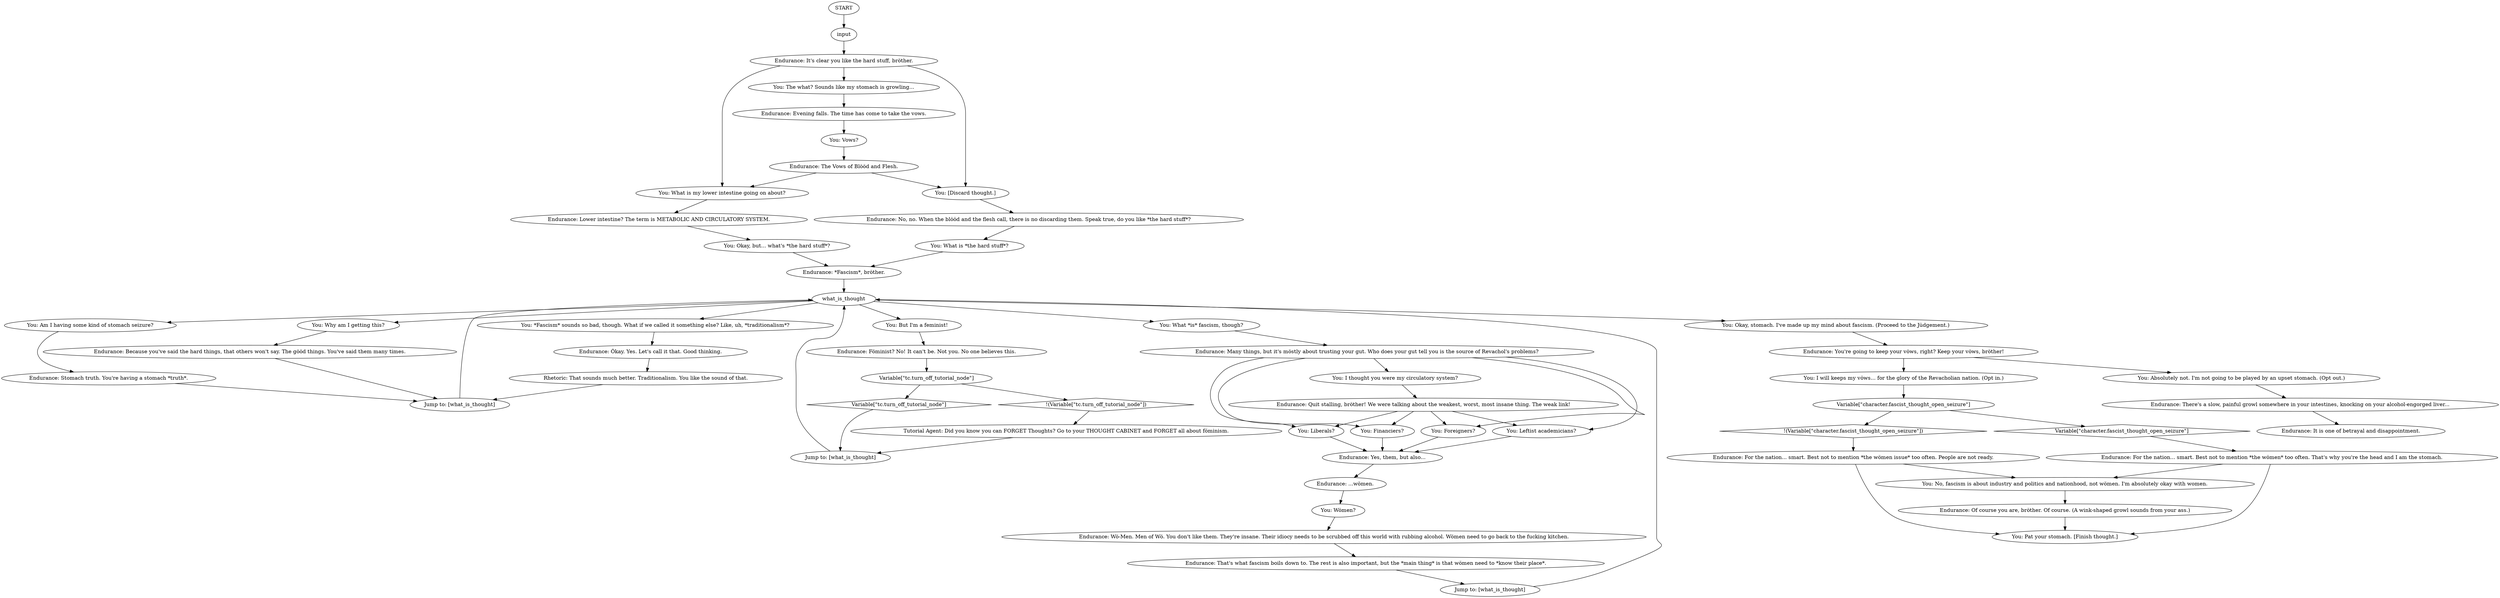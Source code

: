 # THOUGHT / REVACHOLIAN NATIONHOOD
# Endurance explains you are a Fascist. It's all about the Revacholian Nationhood.
# ==================================================
digraph G {
	  0 [label="START"];
	  1 [label="input"];
	  2 [label="what_is_thought"];
	  3 [label="Endurance: Föminist? No! It can't be. Not you. No one believes this."];
	  4 [label="You: The what? Sounds like my stomach is growling..."];
	  5 [label="Endurance: That's what fascism boils down to. The rest is also important, but the *main thing* is that wömen need to *know their place*."];
	  6 [label="You: I will keeps my vöws... for the glory of the Revacholian nation. (Opt in.)"];
	  7 [label="Jump to: [what_is_thought]"];
	  8 [label="Endurance: Many things, but it's möstly about trusting your gut. Who does your gut tell you is the source of Revachol's problems?"];
	  9 [label="You: [Discard thought.]"];
	  10 [label="You: Foreigners?"];
	  11 [label="Endurance: Lower intestine? The term is METABOLIC AND CIRCULATORY SYSTEM."];
	  12 [label="You: *Fascism* sounds so bad, though. What if we called it something else? Like, uh, *traditionalism*?"];
	  13 [label="You: Absolutely not. I'm not going to be played by an upset stomach. (Opt out.)"];
	  14 [label="You: No, fascism is about industry and politics and nationhood, not wömen. I'm absolutely okay with women."];
	  15 [label="Endurance: For the nation... smart. Best not to mention *the wömen issue* too often. People are not ready."];
	  16 [label="Endurance: It's clear you like the hard stuff, bröther."];
	  17 [label="You: But I'm a feminist!"];
	  18 [label="You: Leftist academicians?"];
	  19 [label="You: Why am I getting this?"];
	  20 [label="You: Okay, but... what's *the hard stuff*?"];
	  21 [label="Endurance: No, no. When the blööd and the flesh call, there is no discarding them. Speak true, do you like *the hard stuff*?"];
	  22 [label="Rhetoric: That sounds much better. Traditionalism. You like the sound of that."];
	  23 [label="You: What *is* fascism, though?"];
	  24 [label="You: Wömen?"];
	  25 [label="Jump to: [what_is_thought]"];
	  26 [label="Tutorial Agent: Did you know you can FORGET Thoughts? Go to your THOUGHT CABINET and FORGET all about föminism."];
	  27 [label="You: What is my lower intestine going on about?"];
	  28 [label="Endurance: You're going to keep your vöws, right? Keep your vöws, bröther!"];
	  29 [label="You: Pat your stomach. [Finish thought.]"];
	  30 [label="Endurance: *Fascism*, bröther."];
	  31 [label="You: Am I having some kind of stomach seizure?"];
	  32 [label="Endurance: Yes, them, but also..."];
	  33 [label="Endurance: For the nation... smart. Best not to mention *the wömen* too often. That's why you're the head and I am the stomach."];
	  34 [label="Endurance: There's a slow, painful growl somewhere in your intestines, knocking on your alcohol-engorged liver..."];
	  35 [label="Endurance: Ökay. Yes. Let's call it that. Good thinking."];
	  36 [label="You: What is *the hard stuff*?"];
	  37 [label="Jump to: [what_is_thought]"];
	  38 [label="You: Liberals?"];
	  39 [label="Endurance: Stomach truth. You're having a stomach *truth*."];
	  40 [label="Endurance: Because you've said the hard things, that others won't say. The gööd things. You've said them many times."];
	  41 [label="Variable[\"tc.turn_off_tutorial_node\"]"];
	  42 [label="Variable[\"tc.turn_off_tutorial_node\"]", shape=diamond];
	  43 [label="!(Variable[\"tc.turn_off_tutorial_node\"])", shape=diamond];
	  44 [label="Endurance: Wö-Men. Men of Wö. You don't like them. They're insane. Their idiocy needs to be scrubbed off this world with rubbing alcohol. Wömen need to go back to the fucking kitchen."];
	  45 [label="Endurance: Of course you are, bröther. Of course. (A wink-shaped growl sounds from your ass.)"];
	  46 [label="Variable[\"character.fascist_thought_open_seizure\"]"];
	  47 [label="Variable[\"character.fascist_thought_open_seizure\"]", shape=diamond];
	  48 [label="!(Variable[\"character.fascist_thought_open_seizure\"])", shape=diamond];
	  49 [label="Endurance: Evening falls. The time has come to take the vows."];
	  50 [label="You: Vows?"];
	  51 [label="Endurance: The Vows of Blööd and Flesh."];
	  52 [label="You: Okay, stomach. I've made up my mind about fascism. (Proceed to the Jüdgement.)"];
	  53 [label="You: I thought you were my circulatory system?"];
	  55 [label="You: Financiers?"];
	  56 [label="Endurance: ...wömen."];
	  57 [label="Endurance: Quit stalling, bröther! We were talking about the weakest, worst, most insane thing. The weak link!"];
	  58 [label="Endurance: It is one of betrayal and disappointment."];
	  0 -> 1
	  1 -> 16
	  2 -> 12
	  2 -> 17
	  2 -> 19
	  2 -> 52
	  2 -> 23
	  2 -> 31
	  3 -> 41
	  4 -> 49
	  5 -> 25
	  6 -> 46
	  7 -> 2
	  8 -> 38
	  8 -> 10
	  8 -> 18
	  8 -> 53
	  8 -> 55
	  9 -> 21
	  10 -> 32
	  11 -> 20
	  12 -> 35
	  13 -> 34
	  14 -> 45
	  15 -> 29
	  15 -> 14
	  16 -> 9
	  16 -> 27
	  16 -> 4
	  17 -> 3
	  18 -> 32
	  19 -> 40
	  20 -> 30
	  21 -> 36
	  22 -> 7
	  23 -> 8
	  24 -> 44
	  25 -> 2
	  26 -> 37
	  27 -> 11
	  28 -> 13
	  28 -> 6
	  30 -> 2
	  31 -> 39
	  32 -> 56
	  33 -> 29
	  33 -> 14
	  34 -> 58
	  35 -> 22
	  36 -> 30
	  37 -> 2
	  38 -> 32
	  39 -> 7
	  40 -> 7
	  41 -> 42
	  41 -> 43
	  42 -> 37
	  43 -> 26
	  44 -> 5
	  45 -> 29
	  46 -> 48
	  46 -> 47
	  47 -> 33
	  48 -> 15
	  49 -> 50
	  50 -> 51
	  51 -> 9
	  51 -> 27
	  52 -> 28
	  53 -> 57
	  55 -> 32
	  56 -> 24
	  57 -> 10
	  57 -> 18
	  57 -> 38
	  57 -> 55
}

